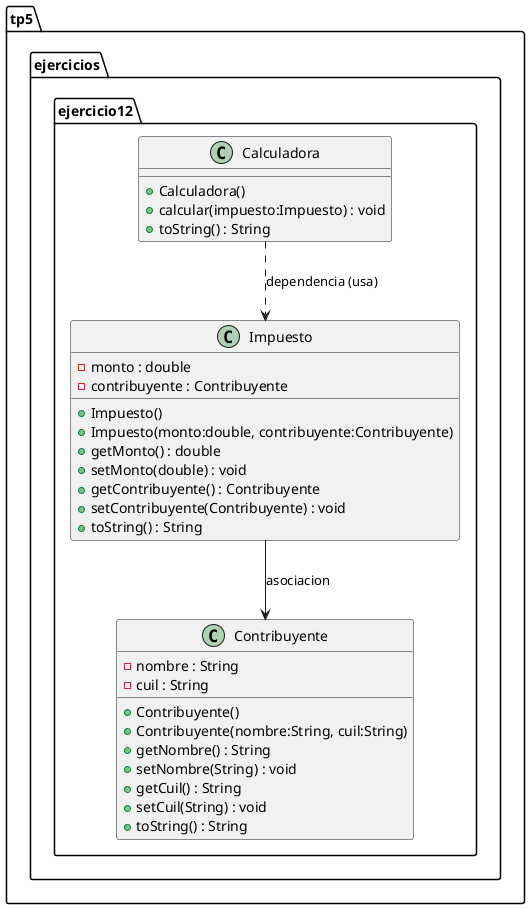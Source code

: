 @startuml
package tp5.ejercicios.ejercicio12 {
  class Impuesto {
    - monto : double
    - contribuyente : Contribuyente
    + Impuesto()
    + Impuesto(monto:double, contribuyente:Contribuyente)
    + getMonto() : double
    + setMonto(double) : void
    + getContribuyente() : Contribuyente
    + setContribuyente(Contribuyente) : void
    + toString() : String
  }

  class Contribuyente {
    - nombre : String
    - cuil : String
    + Contribuyente()
    + Contribuyente(nombre:String, cuil:String)
    + getNombre() : String
    + setNombre(String) : void
    + getCuil() : String
    + setCuil(String) : void
    + toString() : String
  }

  class Calculadora {
    + Calculadora()
    + calcular(impuesto:Impuesto) : void
    + toString() : String
  }

  ' Asociacion unidireccional: Impuesto -> Contribuyente
  Impuesto --> Contribuyente : asociacion

  ' Dependencia de uso: Calculadora usa Impuesto en calcular(...)
  Calculadora ..> Impuesto : dependencia (usa)
}
@enduml
